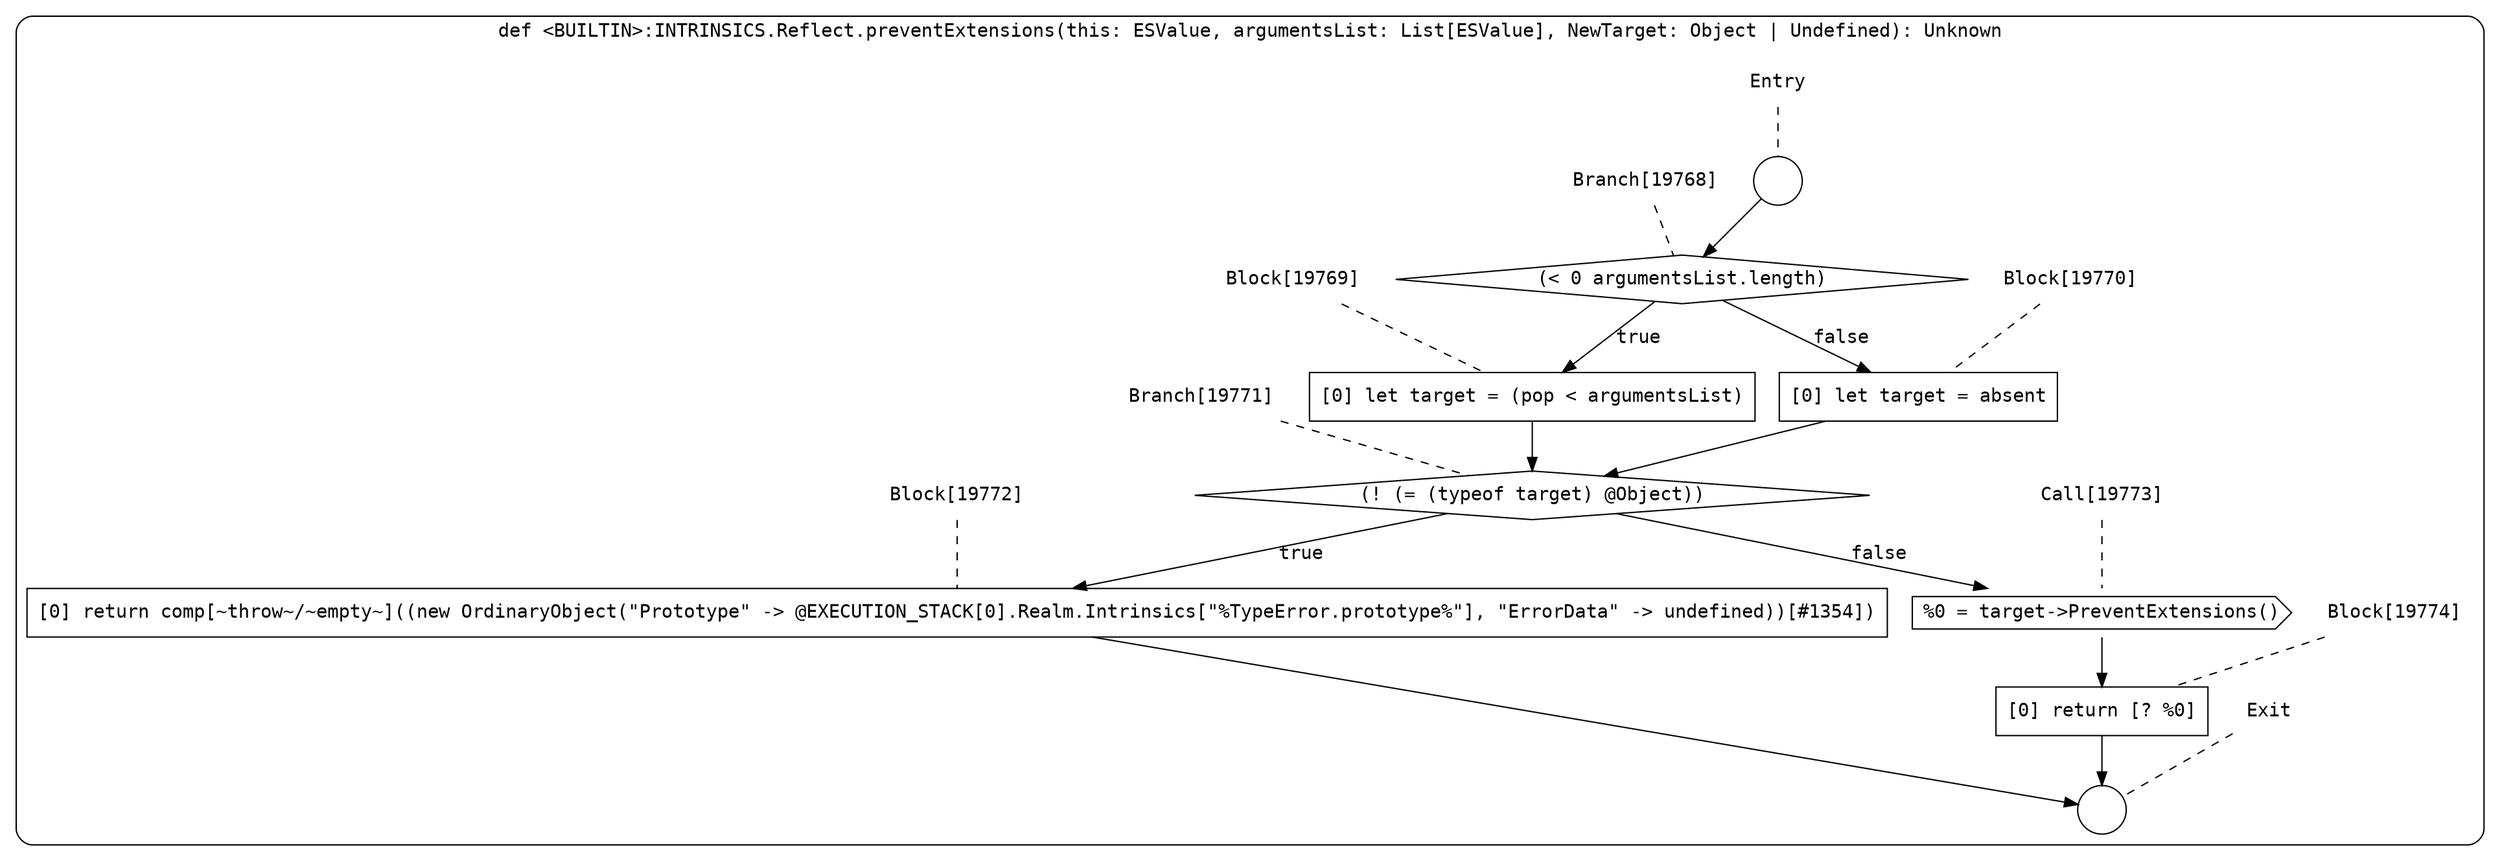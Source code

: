 digraph {
  graph [fontname = "Consolas"]
  node [fontname = "Consolas"]
  edge [fontname = "Consolas"]
  subgraph cluster2656 {
    label = "def <BUILTIN>:INTRINSICS.Reflect.preventExtensions(this: ESValue, argumentsList: List[ESValue], NewTarget: Object | Undefined): Unknown"
    style = rounded
    cluster2656_entry_name [shape=none, label=<<font color="black">Entry</font>>]
    cluster2656_entry_name -> cluster2656_entry [arrowhead=none, color="black", style=dashed]
    cluster2656_entry [shape=circle label=" " color="black" fillcolor="white" style=filled]
    cluster2656_entry -> node19768 [color="black"]
    cluster2656_exit_name [shape=none, label=<<font color="black">Exit</font>>]
    cluster2656_exit_name -> cluster2656_exit [arrowhead=none, color="black", style=dashed]
    cluster2656_exit [shape=circle label=" " color="black" fillcolor="white" style=filled]
    node19768_name [shape=none, label=<<font color="black">Branch[19768]</font>>]
    node19768_name -> node19768 [arrowhead=none, color="black", style=dashed]
    node19768 [shape=diamond, label=<<font color="black">(&lt; 0 argumentsList.length)</font>> color="black" fillcolor="white", style=filled]
    node19768 -> node19769 [label=<<font color="black">true</font>> color="black"]
    node19768 -> node19770 [label=<<font color="black">false</font>> color="black"]
    node19769_name [shape=none, label=<<font color="black">Block[19769]</font>>]
    node19769_name -> node19769 [arrowhead=none, color="black", style=dashed]
    node19769 [shape=box, label=<<font color="black">[0] let target = (pop &lt; argumentsList)<BR ALIGN="LEFT"/></font>> color="black" fillcolor="white", style=filled]
    node19769 -> node19771 [color="black"]
    node19770_name [shape=none, label=<<font color="black">Block[19770]</font>>]
    node19770_name -> node19770 [arrowhead=none, color="black", style=dashed]
    node19770 [shape=box, label=<<font color="black">[0] let target = absent<BR ALIGN="LEFT"/></font>> color="black" fillcolor="white", style=filled]
    node19770 -> node19771 [color="black"]
    node19771_name [shape=none, label=<<font color="black">Branch[19771]</font>>]
    node19771_name -> node19771 [arrowhead=none, color="black", style=dashed]
    node19771 [shape=diamond, label=<<font color="black">(! (= (typeof target) @Object))</font>> color="black" fillcolor="white", style=filled]
    node19771 -> node19772 [label=<<font color="black">true</font>> color="black"]
    node19771 -> node19773 [label=<<font color="black">false</font>> color="black"]
    node19772_name [shape=none, label=<<font color="black">Block[19772]</font>>]
    node19772_name -> node19772 [arrowhead=none, color="black", style=dashed]
    node19772 [shape=box, label=<<font color="black">[0] return comp[~throw~/~empty~]((new OrdinaryObject(&quot;Prototype&quot; -&gt; @EXECUTION_STACK[0].Realm.Intrinsics[&quot;%TypeError.prototype%&quot;], &quot;ErrorData&quot; -&gt; undefined))[#1354])<BR ALIGN="LEFT"/></font>> color="black" fillcolor="white", style=filled]
    node19772 -> cluster2656_exit [color="black"]
    node19773_name [shape=none, label=<<font color="black">Call[19773]</font>>]
    node19773_name -> node19773 [arrowhead=none, color="black", style=dashed]
    node19773 [shape=cds, label=<<font color="black">%0 = target-&gt;PreventExtensions()</font>> color="black" fillcolor="white", style=filled]
    node19773 -> node19774 [color="black"]
    node19774_name [shape=none, label=<<font color="black">Block[19774]</font>>]
    node19774_name -> node19774 [arrowhead=none, color="black", style=dashed]
    node19774 [shape=box, label=<<font color="black">[0] return [? %0]<BR ALIGN="LEFT"/></font>> color="black" fillcolor="white", style=filled]
    node19774 -> cluster2656_exit [color="black"]
  }
}